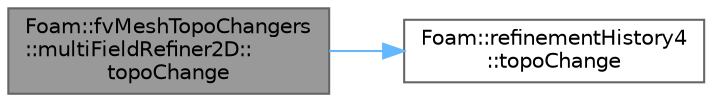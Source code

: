 digraph "Foam::fvMeshTopoChangers::multiFieldRefiner2D::topoChange"
{
 // LATEX_PDF_SIZE
  bgcolor="transparent";
  edge [fontname=Helvetica,fontsize=10,labelfontname=Helvetica,labelfontsize=10];
  node [fontname=Helvetica,fontsize=10,shape=box,height=0.2,width=0.4];
  rankdir="LR";
  Node1 [id="Node000001",label="Foam::fvMeshTopoChangers\l::multiFieldRefiner2D::\ltopoChange",height=0.2,width=0.4,color="gray40", fillcolor="grey60", style="filled", fontcolor="black",tooltip=" "];
  Node1 -> Node2 [id="edge1_Node000001_Node000002",color="steelblue1",style="solid",tooltip=" "];
  Node2 [id="Node000002",label="Foam::refinementHistory4\l::topoChange",height=0.2,width=0.4,color="grey40", fillcolor="white", style="filled",URL="$classFoam_1_1refinementHistory4.html#a120421169c8c76ccc2a463ef2d6d26ef",tooltip=" "];
}
